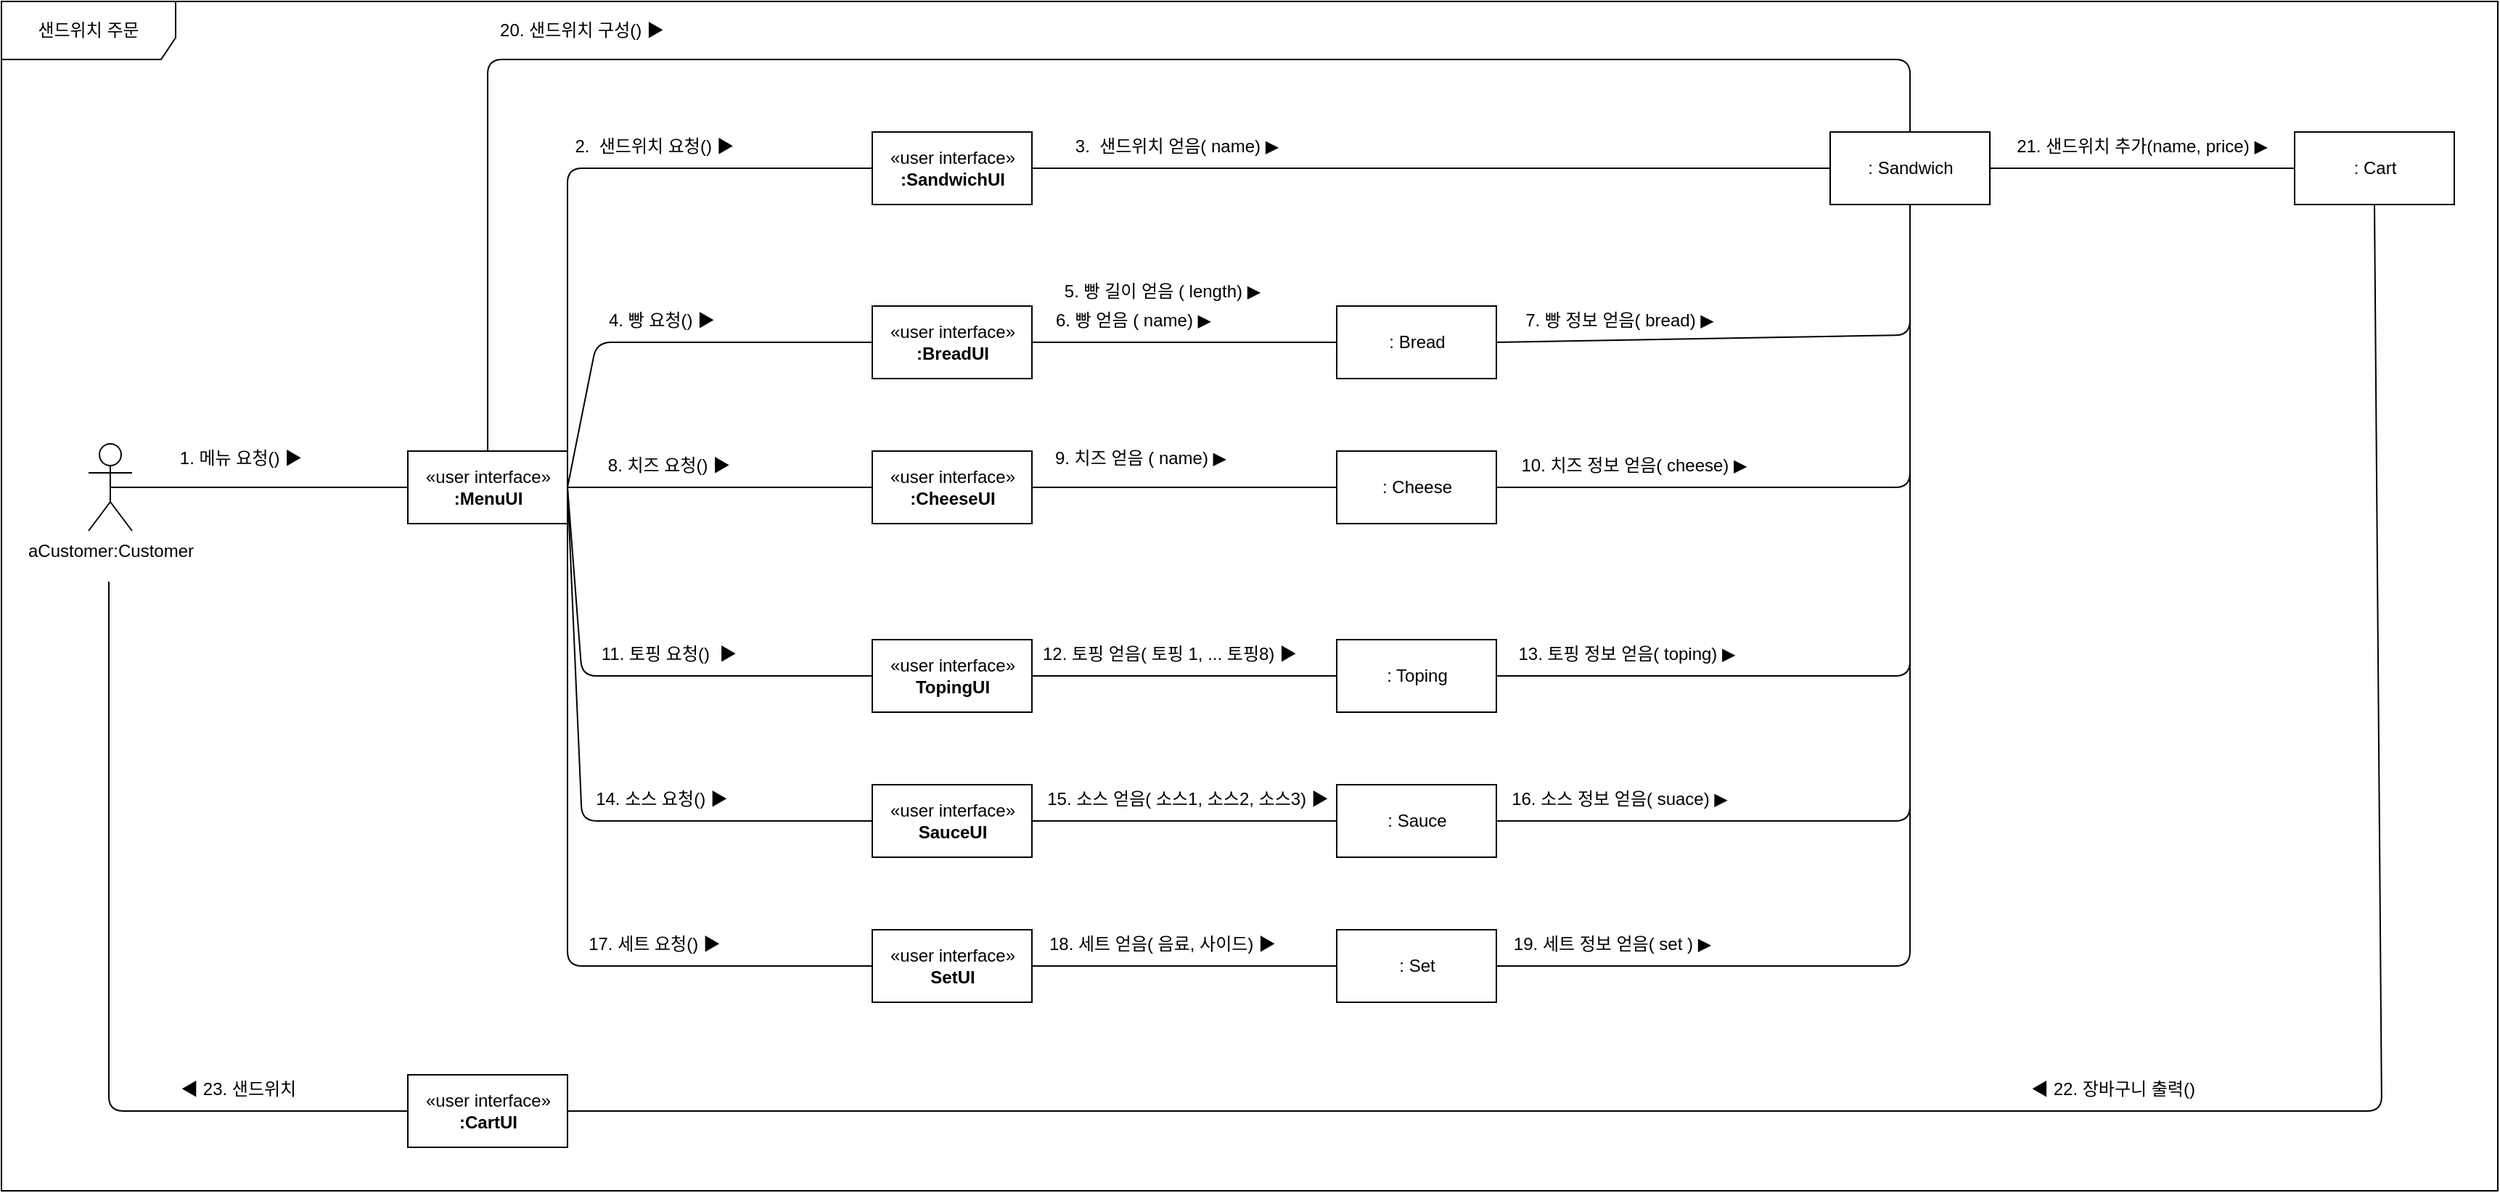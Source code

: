 <mxfile version="13.9.3" type="github">
  <diagram id="_Vj3maF3Iv_SxYzH1CFh" name="Page-1">
    <mxGraphModel dx="2889" dy="2323" grid="1" gridSize="10" guides="1" tooltips="1" connect="1" arrows="1" fold="1" page="1" pageScale="1" pageWidth="827" pageHeight="1169" math="0" shadow="0">
      <root>
        <mxCell id="0" />
        <mxCell id="1" parent="0" />
        <mxCell id="hAGynyKhxMLSOPA2V5pt-1" value="aCustomer:Customer" style="shape=umlActor;verticalLabelPosition=bottom;verticalAlign=top;html=1;" vertex="1" parent="1">
          <mxGeometry x="-50" y="275" width="30" height="60" as="geometry" />
        </mxCell>
        <mxCell id="hAGynyKhxMLSOPA2V5pt-2" value="«user interface»&lt;br&gt;&lt;b&gt;:MenuUI&lt;/b&gt;" style="html=1;" vertex="1" parent="1">
          <mxGeometry x="170" y="280" width="110" height="50" as="geometry" />
        </mxCell>
        <mxCell id="hAGynyKhxMLSOPA2V5pt-3" value="«user interface»&lt;br&gt;&lt;b&gt;:SandwichUI&lt;/b&gt;" style="html=1;" vertex="1" parent="1">
          <mxGeometry x="490" y="60" width="110" height="50" as="geometry" />
        </mxCell>
        <mxCell id="hAGynyKhxMLSOPA2V5pt-4" value="«user interface»&lt;br&gt;&lt;b&gt;:BreadUI&lt;/b&gt;" style="html=1;" vertex="1" parent="1">
          <mxGeometry x="490" y="180" width="110" height="50" as="geometry" />
        </mxCell>
        <mxCell id="hAGynyKhxMLSOPA2V5pt-5" value="«user interface»&lt;br&gt;&lt;b&gt;:CheeseUI&lt;/b&gt;" style="html=1;" vertex="1" parent="1">
          <mxGeometry x="490" y="280" width="110" height="50" as="geometry" />
        </mxCell>
        <mxCell id="hAGynyKhxMLSOPA2V5pt-6" value="«user interface»&lt;br&gt;&lt;b&gt;TopingUI&lt;/b&gt;" style="html=1;" vertex="1" parent="1">
          <mxGeometry x="490" y="410" width="110" height="50" as="geometry" />
        </mxCell>
        <mxCell id="hAGynyKhxMLSOPA2V5pt-7" value="«user interface»&lt;br&gt;&lt;b&gt;SauceUI&lt;/b&gt;" style="html=1;" vertex="1" parent="1">
          <mxGeometry x="490" y="510" width="110" height="50" as="geometry" />
        </mxCell>
        <mxCell id="hAGynyKhxMLSOPA2V5pt-8" value="«user interface»&lt;br&gt;&lt;b&gt;SetUI&lt;/b&gt;" style="html=1;" vertex="1" parent="1">
          <mxGeometry x="490" y="610" width="110" height="50" as="geometry" />
        </mxCell>
        <mxCell id="hAGynyKhxMLSOPA2V5pt-10" value="" style="endArrow=none;html=1;entryX=0;entryY=0.5;entryDx=0;entryDy=0;exitX=0.5;exitY=0.5;exitDx=0;exitDy=0;exitPerimeter=0;" edge="1" parent="1" source="hAGynyKhxMLSOPA2V5pt-1" target="hAGynyKhxMLSOPA2V5pt-2">
          <mxGeometry width="50" height="50" relative="1" as="geometry">
            <mxPoint x="65" y="305" as="sourcePoint" />
            <mxPoint x="140" y="190" as="targetPoint" />
            <Array as="points" />
          </mxGeometry>
        </mxCell>
        <mxCell id="hAGynyKhxMLSOPA2V5pt-11" value="" style="endArrow=none;html=1;exitX=1;exitY=0.5;exitDx=0;exitDy=0;entryX=0;entryY=0.5;entryDx=0;entryDy=0;" edge="1" parent="1" source="hAGynyKhxMLSOPA2V5pt-2" target="hAGynyKhxMLSOPA2V5pt-3">
          <mxGeometry width="50" height="50" relative="1" as="geometry">
            <mxPoint x="290" y="290" as="sourcePoint" />
            <mxPoint x="340" y="240" as="targetPoint" />
            <Array as="points">
              <mxPoint x="280" y="85" />
            </Array>
          </mxGeometry>
        </mxCell>
        <mxCell id="hAGynyKhxMLSOPA2V5pt-12" value="" style="endArrow=none;html=1;exitX=1;exitY=0.5;exitDx=0;exitDy=0;entryX=0;entryY=0.5;entryDx=0;entryDy=0;" edge="1" parent="1" source="hAGynyKhxMLSOPA2V5pt-2" target="hAGynyKhxMLSOPA2V5pt-4">
          <mxGeometry width="50" height="50" relative="1" as="geometry">
            <mxPoint x="280" y="410" as="sourcePoint" />
            <mxPoint x="330" y="360" as="targetPoint" />
            <Array as="points">
              <mxPoint x="300" y="205" />
            </Array>
          </mxGeometry>
        </mxCell>
        <mxCell id="hAGynyKhxMLSOPA2V5pt-13" value="" style="endArrow=none;html=1;exitX=1;exitY=0.5;exitDx=0;exitDy=0;entryX=0;entryY=0.5;entryDx=0;entryDy=0;" edge="1" parent="1" source="hAGynyKhxMLSOPA2V5pt-2" target="hAGynyKhxMLSOPA2V5pt-5">
          <mxGeometry width="50" height="50" relative="1" as="geometry">
            <mxPoint x="310" y="390" as="sourcePoint" />
            <mxPoint x="360" y="340" as="targetPoint" />
          </mxGeometry>
        </mxCell>
        <mxCell id="hAGynyKhxMLSOPA2V5pt-14" value="" style="endArrow=none;html=1;exitX=1;exitY=0.5;exitDx=0;exitDy=0;entryX=0;entryY=0.5;entryDx=0;entryDy=0;" edge="1" parent="1" source="hAGynyKhxMLSOPA2V5pt-2" target="hAGynyKhxMLSOPA2V5pt-6">
          <mxGeometry width="50" height="50" relative="1" as="geometry">
            <mxPoint x="280" y="420" as="sourcePoint" />
            <mxPoint x="330" y="370" as="targetPoint" />
            <Array as="points">
              <mxPoint x="290" y="435" />
            </Array>
          </mxGeometry>
        </mxCell>
        <mxCell id="hAGynyKhxMLSOPA2V5pt-15" value="" style="endArrow=none;html=1;exitX=1;exitY=0.5;exitDx=0;exitDy=0;entryX=0;entryY=0.5;entryDx=0;entryDy=0;" edge="1" parent="1" source="hAGynyKhxMLSOPA2V5pt-2" target="hAGynyKhxMLSOPA2V5pt-7">
          <mxGeometry width="50" height="50" relative="1" as="geometry">
            <mxPoint x="310" y="460" as="sourcePoint" />
            <mxPoint x="360" y="410" as="targetPoint" />
            <Array as="points">
              <mxPoint x="290" y="535" />
            </Array>
          </mxGeometry>
        </mxCell>
        <mxCell id="hAGynyKhxMLSOPA2V5pt-16" value="" style="endArrow=none;html=1;exitX=1;exitY=0.5;exitDx=0;exitDy=0;entryX=0;entryY=0.5;entryDx=0;entryDy=0;" edge="1" parent="1" source="hAGynyKhxMLSOPA2V5pt-2" target="hAGynyKhxMLSOPA2V5pt-8">
          <mxGeometry width="50" height="50" relative="1" as="geometry">
            <mxPoint x="320" y="540" as="sourcePoint" />
            <mxPoint x="370" y="490" as="targetPoint" />
            <Array as="points">
              <mxPoint x="280" y="635" />
            </Array>
          </mxGeometry>
        </mxCell>
        <mxCell id="hAGynyKhxMLSOPA2V5pt-17" value="1. 메뉴 요청()&amp;nbsp;▶" style="text;html=1;strokeColor=none;fillColor=none;align=center;verticalAlign=middle;whiteSpace=wrap;rounded=0;" vertex="1" parent="1">
          <mxGeometry y="275" width="110" height="20" as="geometry" />
        </mxCell>
        <mxCell id="hAGynyKhxMLSOPA2V5pt-18" value=": Bread" style="html=1;" vertex="1" parent="1">
          <mxGeometry x="810" y="180" width="110" height="50" as="geometry" />
        </mxCell>
        <mxCell id="hAGynyKhxMLSOPA2V5pt-19" value=": Cheese" style="html=1;" vertex="1" parent="1">
          <mxGeometry x="810" y="280" width="110" height="50" as="geometry" />
        </mxCell>
        <mxCell id="hAGynyKhxMLSOPA2V5pt-20" value=": Toping" style="html=1;" vertex="1" parent="1">
          <mxGeometry x="810" y="410" width="110" height="50" as="geometry" />
        </mxCell>
        <mxCell id="hAGynyKhxMLSOPA2V5pt-21" value=": Sauce" style="html=1;" vertex="1" parent="1">
          <mxGeometry x="810" y="510" width="110" height="50" as="geometry" />
        </mxCell>
        <mxCell id="hAGynyKhxMLSOPA2V5pt-22" value=": Set" style="html=1;" vertex="1" parent="1">
          <mxGeometry x="810" y="610" width="110" height="50" as="geometry" />
        </mxCell>
        <mxCell id="hAGynyKhxMLSOPA2V5pt-23" value="" style="endArrow=none;html=1;exitX=1;exitY=0.5;exitDx=0;exitDy=0;entryX=0;entryY=0.5;entryDx=0;entryDy=0;" edge="1" parent="1" source="hAGynyKhxMLSOPA2V5pt-4" target="hAGynyKhxMLSOPA2V5pt-18">
          <mxGeometry width="50" height="50" relative="1" as="geometry">
            <mxPoint x="650" y="240" as="sourcePoint" />
            <mxPoint x="700" y="190" as="targetPoint" />
          </mxGeometry>
        </mxCell>
        <mxCell id="hAGynyKhxMLSOPA2V5pt-24" value="" style="endArrow=none;html=1;exitX=1;exitY=0.5;exitDx=0;exitDy=0;entryX=0;entryY=0.5;entryDx=0;entryDy=0;" edge="1" parent="1" source="hAGynyKhxMLSOPA2V5pt-5" target="hAGynyKhxMLSOPA2V5pt-19">
          <mxGeometry width="50" height="50" relative="1" as="geometry">
            <mxPoint x="640" y="330" as="sourcePoint" />
            <mxPoint x="690" y="280" as="targetPoint" />
          </mxGeometry>
        </mxCell>
        <mxCell id="hAGynyKhxMLSOPA2V5pt-25" value="" style="endArrow=none;html=1;exitX=1;exitY=0.5;exitDx=0;exitDy=0;entryX=0;entryY=0.5;entryDx=0;entryDy=0;" edge="1" parent="1" source="hAGynyKhxMLSOPA2V5pt-6" target="hAGynyKhxMLSOPA2V5pt-20">
          <mxGeometry width="50" height="50" relative="1" as="geometry">
            <mxPoint x="650" y="450" as="sourcePoint" />
            <mxPoint x="700" y="400" as="targetPoint" />
          </mxGeometry>
        </mxCell>
        <mxCell id="hAGynyKhxMLSOPA2V5pt-26" value="" style="endArrow=none;html=1;exitX=1;exitY=0.5;exitDx=0;exitDy=0;entryX=0;entryY=0.5;entryDx=0;entryDy=0;" edge="1" parent="1" source="hAGynyKhxMLSOPA2V5pt-7" target="hAGynyKhxMLSOPA2V5pt-21">
          <mxGeometry width="50" height="50" relative="1" as="geometry">
            <mxPoint x="640" y="530" as="sourcePoint" />
            <mxPoint x="690" y="480" as="targetPoint" />
          </mxGeometry>
        </mxCell>
        <mxCell id="hAGynyKhxMLSOPA2V5pt-27" value="" style="endArrow=none;html=1;exitX=1;exitY=0.5;exitDx=0;exitDy=0;entryX=0;entryY=0.5;entryDx=0;entryDy=0;" edge="1" parent="1" source="hAGynyKhxMLSOPA2V5pt-8" target="hAGynyKhxMLSOPA2V5pt-22">
          <mxGeometry width="50" height="50" relative="1" as="geometry">
            <mxPoint x="640" y="630" as="sourcePoint" />
            <mxPoint x="690" y="580" as="targetPoint" />
          </mxGeometry>
        </mxCell>
        <mxCell id="hAGynyKhxMLSOPA2V5pt-28" value=": Sandwich" style="html=1;" vertex="1" parent="1">
          <mxGeometry x="1150" y="60" width="110" height="50" as="geometry" />
        </mxCell>
        <mxCell id="hAGynyKhxMLSOPA2V5pt-29" value="2.&amp;nbsp; 샌드위치 요청()&amp;nbsp;▶" style="text;html=1;strokeColor=none;fillColor=none;align=center;verticalAlign=middle;whiteSpace=wrap;rounded=0;" vertex="1" parent="1">
          <mxGeometry x="280" y="60" width="120" height="20" as="geometry" />
        </mxCell>
        <mxCell id="hAGynyKhxMLSOPA2V5pt-30" value="" style="endArrow=none;html=1;exitX=1;exitY=0.5;exitDx=0;exitDy=0;entryX=0;entryY=0.5;entryDx=0;entryDy=0;" edge="1" parent="1" source="hAGynyKhxMLSOPA2V5pt-3" target="hAGynyKhxMLSOPA2V5pt-28">
          <mxGeometry width="50" height="50" relative="1" as="geometry">
            <mxPoint x="740" y="110" as="sourcePoint" />
            <mxPoint x="790" y="60" as="targetPoint" />
          </mxGeometry>
        </mxCell>
        <mxCell id="hAGynyKhxMLSOPA2V5pt-31" value="3.&amp;nbsp; 샌드위치 얻음( name)&amp;nbsp;▶" style="text;html=1;strokeColor=none;fillColor=none;align=center;verticalAlign=middle;whiteSpace=wrap;rounded=0;" vertex="1" parent="1">
          <mxGeometry x="620" y="60" width="160" height="20" as="geometry" />
        </mxCell>
        <mxCell id="hAGynyKhxMLSOPA2V5pt-32" value="4. 빵 요청()&amp;nbsp;▶" style="text;html=1;strokeColor=none;fillColor=none;align=center;verticalAlign=middle;whiteSpace=wrap;rounded=0;" vertex="1" parent="1">
          <mxGeometry x="300" y="180" width="90" height="20" as="geometry" />
        </mxCell>
        <mxCell id="hAGynyKhxMLSOPA2V5pt-33" value="5. 빵 길이 얻음 ( length)&amp;nbsp;▶" style="text;html=1;strokeColor=none;fillColor=none;align=center;verticalAlign=middle;whiteSpace=wrap;rounded=0;" vertex="1" parent="1">
          <mxGeometry x="610" y="160" width="160" height="20" as="geometry" />
        </mxCell>
        <mxCell id="hAGynyKhxMLSOPA2V5pt-34" value="6. 빵 얻음 ( name)&amp;nbsp;▶" style="text;html=1;strokeColor=none;fillColor=none;align=center;verticalAlign=middle;whiteSpace=wrap;rounded=0;" vertex="1" parent="1">
          <mxGeometry x="600" y="180" width="140" height="20" as="geometry" />
        </mxCell>
        <mxCell id="hAGynyKhxMLSOPA2V5pt-35" value="8. 치즈 요청()&amp;nbsp;▶" style="text;html=1;strokeColor=none;fillColor=none;align=center;verticalAlign=middle;whiteSpace=wrap;rounded=0;" vertex="1" parent="1">
          <mxGeometry x="300" y="280" width="100" height="20" as="geometry" />
        </mxCell>
        <mxCell id="hAGynyKhxMLSOPA2V5pt-36" value="9. 치즈 얻음 ( name)&amp;nbsp;▶" style="text;html=1;strokeColor=none;fillColor=none;align=center;verticalAlign=middle;whiteSpace=wrap;rounded=0;" vertex="1" parent="1">
          <mxGeometry x="610" y="275" width="130" height="20" as="geometry" />
        </mxCell>
        <mxCell id="hAGynyKhxMLSOPA2V5pt-37" value="11. 토핑 요청()&amp;nbsp;&amp;nbsp;▶" style="text;html=1;strokeColor=none;fillColor=none;align=center;verticalAlign=middle;whiteSpace=wrap;rounded=0;" vertex="1" parent="1">
          <mxGeometry x="300" y="410" width="100" height="20" as="geometry" />
        </mxCell>
        <mxCell id="hAGynyKhxMLSOPA2V5pt-38" value="12. 토핑 얻음( 토핑 1, ... 토핑8)&amp;nbsp;▶" style="text;html=1;strokeColor=none;fillColor=none;align=center;verticalAlign=middle;whiteSpace=wrap;rounded=0;" vertex="1" parent="1">
          <mxGeometry x="600" y="410" width="190" height="20" as="geometry" />
        </mxCell>
        <mxCell id="hAGynyKhxMLSOPA2V5pt-39" value="14. 소스 요청()&amp;nbsp;▶" style="text;html=1;strokeColor=none;fillColor=none;align=center;verticalAlign=middle;whiteSpace=wrap;rounded=0;" vertex="1" parent="1">
          <mxGeometry x="295" y="510" width="100" height="20" as="geometry" />
        </mxCell>
        <mxCell id="hAGynyKhxMLSOPA2V5pt-40" value="15. 소스 얻음( 소스1, 소스2, 소스3)&amp;nbsp;▶" style="text;html=1;strokeColor=none;fillColor=none;align=center;verticalAlign=middle;whiteSpace=wrap;rounded=0;" vertex="1" parent="1">
          <mxGeometry x="600" y="510" width="215" height="20" as="geometry" />
        </mxCell>
        <mxCell id="hAGynyKhxMLSOPA2V5pt-41" value="17. 세트 요청()&amp;nbsp;▶" style="text;html=1;strokeColor=none;fillColor=none;align=center;verticalAlign=middle;whiteSpace=wrap;rounded=0;" vertex="1" parent="1">
          <mxGeometry x="290" y="610" width="100" height="20" as="geometry" />
        </mxCell>
        <mxCell id="hAGynyKhxMLSOPA2V5pt-42" value="18. 세트 얻음( 음료, 사이드)&amp;nbsp;▶" style="text;html=1;strokeColor=none;fillColor=none;align=center;verticalAlign=middle;whiteSpace=wrap;rounded=0;" vertex="1" parent="1">
          <mxGeometry x="595" y="610" width="190" height="20" as="geometry" />
        </mxCell>
        <mxCell id="hAGynyKhxMLSOPA2V5pt-43" value="" style="endArrow=none;html=1;exitX=1;exitY=0.5;exitDx=0;exitDy=0;entryX=0.5;entryY=1;entryDx=0;entryDy=0;" edge="1" parent="1" source="hAGynyKhxMLSOPA2V5pt-18" target="hAGynyKhxMLSOPA2V5pt-28">
          <mxGeometry width="50" height="50" relative="1" as="geometry">
            <mxPoint x="990" y="220" as="sourcePoint" />
            <mxPoint x="1040" y="170" as="targetPoint" />
            <Array as="points">
              <mxPoint x="1205" y="200" />
            </Array>
          </mxGeometry>
        </mxCell>
        <mxCell id="hAGynyKhxMLSOPA2V5pt-45" value="" style="endArrow=none;html=1;entryX=0.5;entryY=1;entryDx=0;entryDy=0;exitX=1;exitY=0.5;exitDx=0;exitDy=0;" edge="1" parent="1" source="hAGynyKhxMLSOPA2V5pt-19" target="hAGynyKhxMLSOPA2V5pt-28">
          <mxGeometry width="50" height="50" relative="1" as="geometry">
            <mxPoint x="1150" y="300" as="sourcePoint" />
            <mxPoint x="1200" y="250" as="targetPoint" />
            <Array as="points">
              <mxPoint x="1205" y="305" />
            </Array>
          </mxGeometry>
        </mxCell>
        <mxCell id="hAGynyKhxMLSOPA2V5pt-46" value="" style="endArrow=none;html=1;exitX=1;exitY=0.5;exitDx=0;exitDy=0;entryX=0.5;entryY=1;entryDx=0;entryDy=0;" edge="1" parent="1" source="hAGynyKhxMLSOPA2V5pt-20" target="hAGynyKhxMLSOPA2V5pt-28">
          <mxGeometry width="50" height="50" relative="1" as="geometry">
            <mxPoint x="1010" y="450" as="sourcePoint" />
            <mxPoint x="1060" y="400" as="targetPoint" />
            <Array as="points">
              <mxPoint x="1205" y="435" />
            </Array>
          </mxGeometry>
        </mxCell>
        <mxCell id="hAGynyKhxMLSOPA2V5pt-47" value="" style="endArrow=none;html=1;exitX=1;exitY=0.5;exitDx=0;exitDy=0;entryX=0.5;entryY=1;entryDx=0;entryDy=0;" edge="1" parent="1" source="hAGynyKhxMLSOPA2V5pt-21" target="hAGynyKhxMLSOPA2V5pt-28">
          <mxGeometry width="50" height="50" relative="1" as="geometry">
            <mxPoint x="970" y="540" as="sourcePoint" />
            <mxPoint x="1020" y="490" as="targetPoint" />
            <Array as="points">
              <mxPoint x="1205" y="535" />
            </Array>
          </mxGeometry>
        </mxCell>
        <mxCell id="hAGynyKhxMLSOPA2V5pt-48" value="" style="endArrow=none;html=1;exitX=1;exitY=0.5;exitDx=0;exitDy=0;entryX=0.5;entryY=1;entryDx=0;entryDy=0;" edge="1" parent="1" source="hAGynyKhxMLSOPA2V5pt-22" target="hAGynyKhxMLSOPA2V5pt-28">
          <mxGeometry width="50" height="50" relative="1" as="geometry">
            <mxPoint x="1000" y="650" as="sourcePoint" />
            <mxPoint x="1050" y="600" as="targetPoint" />
            <Array as="points">
              <mxPoint x="1205" y="635" />
            </Array>
          </mxGeometry>
        </mxCell>
        <mxCell id="hAGynyKhxMLSOPA2V5pt-49" value="7. 빵 정보 얻음( bread)&amp;nbsp;▶" style="text;html=1;strokeColor=none;fillColor=none;align=center;verticalAlign=middle;whiteSpace=wrap;rounded=0;" vertex="1" parent="1">
          <mxGeometry x="930" y="180" width="150" height="20" as="geometry" />
        </mxCell>
        <mxCell id="hAGynyKhxMLSOPA2V5pt-50" value="10. 치즈 정보 얻음( cheese)&amp;nbsp;▶" style="text;html=1;strokeColor=none;fillColor=none;align=center;verticalAlign=middle;whiteSpace=wrap;rounded=0;" vertex="1" parent="1">
          <mxGeometry x="930" y="280" width="170" height="20" as="geometry" />
        </mxCell>
        <mxCell id="hAGynyKhxMLSOPA2V5pt-51" value="13. 토핑 정보 얻음( toping)&amp;nbsp;▶" style="text;html=1;strokeColor=none;fillColor=none;align=center;verticalAlign=middle;whiteSpace=wrap;rounded=0;" vertex="1" parent="1">
          <mxGeometry x="925" y="410" width="170" height="20" as="geometry" />
        </mxCell>
        <mxCell id="hAGynyKhxMLSOPA2V5pt-52" value="16. 소스 정보 얻음( suace)&amp;nbsp;▶" style="text;html=1;strokeColor=none;fillColor=none;align=center;verticalAlign=middle;whiteSpace=wrap;rounded=0;" vertex="1" parent="1">
          <mxGeometry x="920" y="510" width="170" height="20" as="geometry" />
        </mxCell>
        <mxCell id="hAGynyKhxMLSOPA2V5pt-53" value="19. 세트 정보 얻음( set )&amp;nbsp;▶" style="text;html=1;strokeColor=none;fillColor=none;align=center;verticalAlign=middle;whiteSpace=wrap;rounded=0;" vertex="1" parent="1">
          <mxGeometry x="920" y="610" width="160" height="20" as="geometry" />
        </mxCell>
        <mxCell id="hAGynyKhxMLSOPA2V5pt-54" value="«user interface»&lt;br&gt;&lt;b&gt;:CartUI&lt;/b&gt;" style="html=1;" vertex="1" parent="1">
          <mxGeometry x="170" y="710" width="110" height="50" as="geometry" />
        </mxCell>
        <mxCell id="hAGynyKhxMLSOPA2V5pt-55" value="" style="endArrow=none;html=1;exitX=1;exitY=0.5;exitDx=0;exitDy=0;entryX=0;entryY=0.5;entryDx=0;entryDy=0;" edge="1" parent="1" source="hAGynyKhxMLSOPA2V5pt-28" target="hAGynyKhxMLSOPA2V5pt-56">
          <mxGeometry width="50" height="50" relative="1" as="geometry">
            <mxPoint x="1400" y="110" as="sourcePoint" />
            <mxPoint x="1360" y="90" as="targetPoint" />
          </mxGeometry>
        </mxCell>
        <mxCell id="hAGynyKhxMLSOPA2V5pt-56" value=": Cart" style="html=1;" vertex="1" parent="1">
          <mxGeometry x="1470" y="60" width="110" height="50" as="geometry" />
        </mxCell>
        <mxCell id="hAGynyKhxMLSOPA2V5pt-57" value="21. 샌드위치 추가(name, price)&amp;nbsp;▶" style="text;html=1;strokeColor=none;fillColor=none;align=center;verticalAlign=middle;whiteSpace=wrap;rounded=0;" vertex="1" parent="1">
          <mxGeometry x="1270" y="60" width="190" height="20" as="geometry" />
        </mxCell>
        <mxCell id="hAGynyKhxMLSOPA2V5pt-58" value="" style="endArrow=none;html=1;entryX=0.5;entryY=1;entryDx=0;entryDy=0;exitX=1;exitY=0.5;exitDx=0;exitDy=0;" edge="1" parent="1" source="hAGynyKhxMLSOPA2V5pt-54" target="hAGynyKhxMLSOPA2V5pt-56">
          <mxGeometry width="50" height="50" relative="1" as="geometry">
            <mxPoint x="1500" y="210" as="sourcePoint" />
            <mxPoint x="1550" y="160" as="targetPoint" />
            <Array as="points">
              <mxPoint x="1530" y="735" />
            </Array>
          </mxGeometry>
        </mxCell>
        <mxCell id="hAGynyKhxMLSOPA2V5pt-59" value="◀&amp;nbsp;22. 장바구니 출력()" style="text;html=1;strokeColor=none;fillColor=none;align=center;verticalAlign=middle;whiteSpace=wrap;rounded=0;" vertex="1" parent="1">
          <mxGeometry x="1280" y="710" width="130" height="20" as="geometry" />
        </mxCell>
        <mxCell id="hAGynyKhxMLSOPA2V5pt-60" value="" style="endArrow=none;html=1;entryX=0;entryY=0.5;entryDx=0;entryDy=0;" edge="1" parent="1" target="hAGynyKhxMLSOPA2V5pt-54">
          <mxGeometry width="50" height="50" relative="1" as="geometry">
            <mxPoint x="-36" y="370" as="sourcePoint" />
            <mxPoint x="-10" y="370" as="targetPoint" />
            <Array as="points">
              <mxPoint x="-36" y="735" />
            </Array>
          </mxGeometry>
        </mxCell>
        <mxCell id="hAGynyKhxMLSOPA2V5pt-62" value="◀&amp;nbsp;23. 샌드위치&amp;nbsp;" style="text;html=1;strokeColor=none;fillColor=none;align=center;verticalAlign=middle;whiteSpace=wrap;rounded=0;" vertex="1" parent="1">
          <mxGeometry x="10" y="710" width="90" height="20" as="geometry" />
        </mxCell>
        <mxCell id="hAGynyKhxMLSOPA2V5pt-64" value="" style="endArrow=none;html=1;exitX=0.5;exitY=0;exitDx=0;exitDy=0;entryX=0.5;entryY=0;entryDx=0;entryDy=0;" edge="1" parent="1" source="hAGynyKhxMLSOPA2V5pt-2" target="hAGynyKhxMLSOPA2V5pt-28">
          <mxGeometry width="50" height="50" relative="1" as="geometry">
            <mxPoint x="190" y="240" as="sourcePoint" />
            <mxPoint x="240" y="190" as="targetPoint" />
            <Array as="points">
              <mxPoint x="225" y="10" />
              <mxPoint x="1205" y="10" />
            </Array>
          </mxGeometry>
        </mxCell>
        <mxCell id="hAGynyKhxMLSOPA2V5pt-65" value="20. 샌드위치 구성()&amp;nbsp;▶" style="text;html=1;strokeColor=none;fillColor=none;align=center;verticalAlign=middle;whiteSpace=wrap;rounded=0;" vertex="1" parent="1">
          <mxGeometry x="220" y="-20" width="140" height="20" as="geometry" />
        </mxCell>
        <mxCell id="hAGynyKhxMLSOPA2V5pt-66" value="샌드위치 주문" style="shape=umlFrame;whiteSpace=wrap;html=1;width=120;height=40;" vertex="1" parent="1">
          <mxGeometry x="-110" y="-30" width="1720" height="820" as="geometry" />
        </mxCell>
      </root>
    </mxGraphModel>
  </diagram>
</mxfile>
